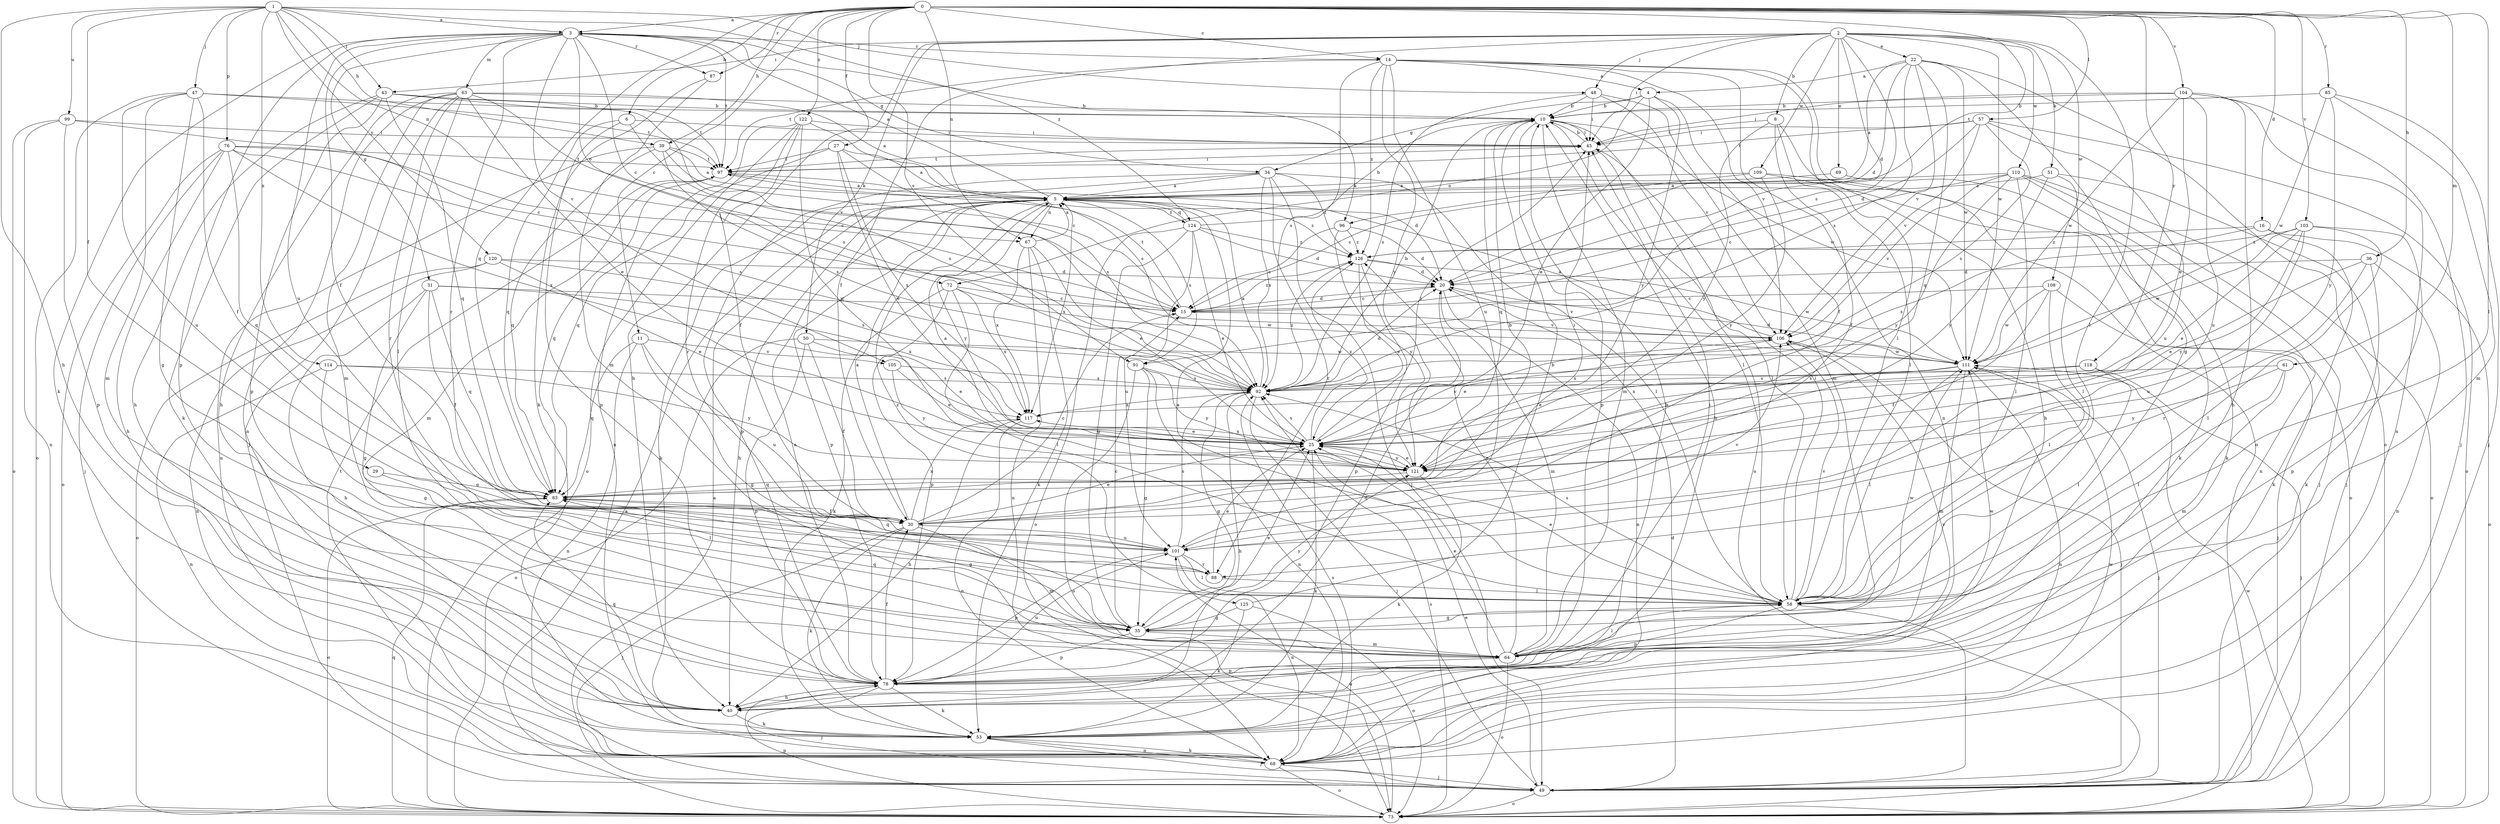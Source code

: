 strict digraph  {
0;
1;
2;
3;
4;
5;
6;
8;
10;
11;
14;
15;
16;
20;
22;
25;
27;
29;
30;
31;
34;
35;
36;
39;
40;
43;
45;
47;
48;
49;
50;
51;
53;
57;
58;
61;
63;
64;
67;
68;
69;
72;
73;
76;
78;
83;
85;
87;
88;
91;
92;
96;
97;
99;
101;
103;
104;
105;
106;
108;
109;
110;
111;
114;
117;
118;
120;
121;
122;
124;
125;
126;
0 -> 3  [label=a];
0 -> 6  [label=b];
0 -> 11  [label=c];
0 -> 14  [label=c];
0 -> 16  [label=d];
0 -> 27  [label=f];
0 -> 36  [label=h];
0 -> 39  [label=h];
0 -> 57  [label=l];
0 -> 58  [label=l];
0 -> 61  [label=m];
0 -> 67  [label=n];
0 -> 83  [label=q];
0 -> 85  [label=r];
0 -> 87  [label=r];
0 -> 91  [label=s];
0 -> 96  [label=t];
0 -> 103  [label=v];
0 -> 104  [label=v];
0 -> 118  [label=y];
0 -> 122  [label=z];
1 -> 3  [label=a];
1 -> 29  [label=f];
1 -> 39  [label=h];
1 -> 40  [label=h];
1 -> 43  [label=i];
1 -> 47  [label=j];
1 -> 48  [label=j];
1 -> 67  [label=n];
1 -> 76  [label=p];
1 -> 99  [label=u];
1 -> 114  [label=x];
1 -> 120  [label=y];
1 -> 124  [label=z];
2 -> 8  [label=b];
2 -> 20  [label=d];
2 -> 22  [label=e];
2 -> 30  [label=f];
2 -> 40  [label=h];
2 -> 43  [label=i];
2 -> 45  [label=i];
2 -> 48  [label=j];
2 -> 50  [label=k];
2 -> 51  [label=k];
2 -> 58  [label=l];
2 -> 69  [label=o];
2 -> 91  [label=s];
2 -> 108  [label=w];
2 -> 109  [label=w];
2 -> 110  [label=w];
2 -> 111  [label=w];
3 -> 14  [label=c];
3 -> 15  [label=c];
3 -> 30  [label=f];
3 -> 31  [label=g];
3 -> 34  [label=g];
3 -> 53  [label=k];
3 -> 63  [label=m];
3 -> 72  [label=o];
3 -> 78  [label=p];
3 -> 87  [label=r];
3 -> 88  [label=r];
3 -> 96  [label=t];
3 -> 97  [label=t];
3 -> 101  [label=u];
3 -> 105  [label=v];
4 -> 10  [label=b];
4 -> 25  [label=e];
4 -> 30  [label=f];
4 -> 34  [label=g];
4 -> 72  [label=o];
4 -> 121  [label=y];
5 -> 3  [label=a];
5 -> 40  [label=h];
5 -> 67  [label=n];
5 -> 78  [label=p];
5 -> 91  [label=s];
5 -> 117  [label=x];
5 -> 121  [label=y];
5 -> 124  [label=z];
5 -> 125  [label=z];
5 -> 126  [label=z];
6 -> 45  [label=i];
6 -> 78  [label=p];
6 -> 83  [label=q];
6 -> 92  [label=s];
8 -> 30  [label=f];
8 -> 40  [label=h];
8 -> 45  [label=i];
8 -> 58  [label=l];
8 -> 121  [label=y];
10 -> 45  [label=i];
10 -> 58  [label=l];
10 -> 64  [label=m];
10 -> 73  [label=o];
10 -> 78  [label=p];
10 -> 83  [label=q];
10 -> 111  [label=w];
11 -> 35  [label=g];
11 -> 68  [label=n];
11 -> 83  [label=q];
11 -> 101  [label=u];
11 -> 105  [label=v];
14 -> 4  [label=a];
14 -> 58  [label=l];
14 -> 68  [label=n];
14 -> 73  [label=o];
14 -> 92  [label=s];
14 -> 97  [label=t];
14 -> 101  [label=u];
14 -> 106  [label=v];
14 -> 121  [label=y];
14 -> 126  [label=z];
15 -> 20  [label=d];
15 -> 97  [label=t];
15 -> 106  [label=v];
15 -> 126  [label=z];
16 -> 53  [label=k];
16 -> 73  [label=o];
16 -> 92  [label=s];
16 -> 126  [label=z];
20 -> 15  [label=c];
20 -> 64  [label=m];
20 -> 68  [label=n];
20 -> 106  [label=v];
22 -> 4  [label=a];
22 -> 5  [label=a];
22 -> 20  [label=d];
22 -> 35  [label=g];
22 -> 73  [label=o];
22 -> 83  [label=q];
22 -> 92  [label=s];
22 -> 106  [label=v];
22 -> 111  [label=w];
25 -> 45  [label=i];
25 -> 53  [label=k];
25 -> 92  [label=s];
25 -> 106  [label=v];
25 -> 117  [label=x];
25 -> 121  [label=y];
25 -> 126  [label=z];
27 -> 5  [label=a];
27 -> 25  [label=e];
27 -> 83  [label=q];
27 -> 92  [label=s];
27 -> 97  [label=t];
27 -> 117  [label=x];
29 -> 58  [label=l];
29 -> 83  [label=q];
30 -> 5  [label=a];
30 -> 10  [label=b];
30 -> 15  [label=c];
30 -> 25  [label=e];
30 -> 49  [label=j];
30 -> 53  [label=k];
30 -> 64  [label=m];
30 -> 101  [label=u];
30 -> 117  [label=x];
31 -> 15  [label=c];
31 -> 30  [label=f];
31 -> 35  [label=g];
31 -> 40  [label=h];
31 -> 83  [label=q];
31 -> 117  [label=x];
34 -> 5  [label=a];
34 -> 49  [label=j];
34 -> 53  [label=k];
34 -> 58  [label=l];
34 -> 78  [label=p];
34 -> 88  [label=r];
34 -> 92  [label=s];
34 -> 126  [label=z];
35 -> 15  [label=c];
35 -> 25  [label=e];
35 -> 64  [label=m];
35 -> 78  [label=p];
35 -> 83  [label=q];
35 -> 111  [label=w];
35 -> 121  [label=y];
36 -> 20  [label=d];
36 -> 25  [label=e];
36 -> 68  [label=n];
36 -> 78  [label=p];
36 -> 88  [label=r];
39 -> 5  [label=a];
39 -> 15  [label=c];
39 -> 68  [label=n];
39 -> 83  [label=q];
39 -> 92  [label=s];
39 -> 97  [label=t];
40 -> 10  [label=b];
40 -> 20  [label=d];
40 -> 53  [label=k];
40 -> 83  [label=q];
40 -> 106  [label=v];
43 -> 10  [label=b];
43 -> 40  [label=h];
43 -> 53  [label=k];
43 -> 78  [label=p];
43 -> 83  [label=q];
43 -> 97  [label=t];
43 -> 106  [label=v];
45 -> 10  [label=b];
45 -> 58  [label=l];
45 -> 97  [label=t];
47 -> 10  [label=b];
47 -> 30  [label=f];
47 -> 35  [label=g];
47 -> 64  [label=m];
47 -> 73  [label=o];
47 -> 97  [label=t];
47 -> 101  [label=u];
48 -> 10  [label=b];
48 -> 45  [label=i];
48 -> 64  [label=m];
48 -> 92  [label=s];
48 -> 106  [label=v];
49 -> 5  [label=a];
49 -> 20  [label=d];
49 -> 25  [label=e];
49 -> 73  [label=o];
50 -> 25  [label=e];
50 -> 30  [label=f];
50 -> 73  [label=o];
50 -> 78  [label=p];
50 -> 111  [label=w];
51 -> 5  [label=a];
51 -> 49  [label=j];
51 -> 58  [label=l];
51 -> 121  [label=y];
53 -> 49  [label=j];
53 -> 68  [label=n];
57 -> 20  [label=d];
57 -> 45  [label=i];
57 -> 73  [label=o];
57 -> 92  [label=s];
57 -> 97  [label=t];
57 -> 101  [label=u];
57 -> 106  [label=v];
58 -> 5  [label=a];
58 -> 25  [label=e];
58 -> 35  [label=g];
58 -> 45  [label=i];
58 -> 49  [label=j];
58 -> 78  [label=p];
58 -> 92  [label=s];
58 -> 106  [label=v];
61 -> 58  [label=l];
61 -> 64  [label=m];
61 -> 92  [label=s];
61 -> 121  [label=y];
63 -> 5  [label=a];
63 -> 10  [label=b];
63 -> 25  [label=e];
63 -> 40  [label=h];
63 -> 49  [label=j];
63 -> 58  [label=l];
63 -> 64  [label=m];
63 -> 68  [label=n];
63 -> 88  [label=r];
63 -> 92  [label=s];
64 -> 25  [label=e];
64 -> 45  [label=i];
64 -> 58  [label=l];
64 -> 73  [label=o];
64 -> 78  [label=p];
64 -> 111  [label=w];
64 -> 126  [label=z];
67 -> 5  [label=a];
67 -> 25  [label=e];
67 -> 53  [label=k];
67 -> 68  [label=n];
67 -> 117  [label=x];
68 -> 49  [label=j];
68 -> 53  [label=k];
68 -> 73  [label=o];
68 -> 92  [label=s];
68 -> 97  [label=t];
68 -> 111  [label=w];
69 -> 5  [label=a];
69 -> 53  [label=k];
72 -> 15  [label=c];
72 -> 53  [label=k];
72 -> 58  [label=l];
72 -> 78  [label=p];
72 -> 111  [label=w];
72 -> 117  [label=x];
73 -> 5  [label=a];
73 -> 78  [label=p];
73 -> 83  [label=q];
73 -> 92  [label=s];
73 -> 101  [label=u];
73 -> 111  [label=w];
76 -> 15  [label=c];
76 -> 40  [label=h];
76 -> 49  [label=j];
76 -> 73  [label=o];
76 -> 83  [label=q];
76 -> 92  [label=s];
76 -> 97  [label=t];
76 -> 117  [label=x];
78 -> 5  [label=a];
78 -> 10  [label=b];
78 -> 30  [label=f];
78 -> 40  [label=h];
78 -> 49  [label=j];
78 -> 53  [label=k];
78 -> 101  [label=u];
83 -> 30  [label=f];
83 -> 35  [label=g];
83 -> 45  [label=i];
83 -> 73  [label=o];
85 -> 10  [label=b];
85 -> 49  [label=j];
85 -> 64  [label=m];
85 -> 111  [label=w];
85 -> 121  [label=y];
87 -> 53  [label=k];
87 -> 64  [label=m];
88 -> 25  [label=e];
88 -> 58  [label=l];
91 -> 35  [label=g];
91 -> 68  [label=n];
91 -> 73  [label=o];
91 -> 92  [label=s];
91 -> 121  [label=y];
92 -> 5  [label=a];
92 -> 10  [label=b];
92 -> 20  [label=d];
92 -> 35  [label=g];
92 -> 40  [label=h];
92 -> 49  [label=j];
92 -> 117  [label=x];
92 -> 126  [label=z];
96 -> 15  [label=c];
96 -> 20  [label=d];
96 -> 121  [label=y];
96 -> 126  [label=z];
97 -> 5  [label=a];
97 -> 20  [label=d];
97 -> 45  [label=i];
97 -> 64  [label=m];
97 -> 83  [label=q];
99 -> 15  [label=c];
99 -> 45  [label=i];
99 -> 68  [label=n];
99 -> 73  [label=o];
99 -> 78  [label=p];
101 -> 58  [label=l];
101 -> 68  [label=n];
101 -> 78  [label=p];
101 -> 83  [label=q];
101 -> 88  [label=r];
101 -> 92  [label=s];
101 -> 106  [label=v];
103 -> 25  [label=e];
103 -> 53  [label=k];
103 -> 58  [label=l];
103 -> 101  [label=u];
103 -> 111  [label=w];
103 -> 121  [label=y];
103 -> 126  [label=z];
104 -> 10  [label=b];
104 -> 25  [label=e];
104 -> 40  [label=h];
104 -> 45  [label=i];
104 -> 49  [label=j];
104 -> 68  [label=n];
104 -> 101  [label=u];
104 -> 111  [label=w];
105 -> 25  [label=e];
105 -> 92  [label=s];
105 -> 121  [label=y];
106 -> 5  [label=a];
106 -> 25  [label=e];
106 -> 49  [label=j];
106 -> 111  [label=w];
108 -> 15  [label=c];
108 -> 30  [label=f];
108 -> 49  [label=j];
108 -> 58  [label=l];
108 -> 111  [label=w];
109 -> 5  [label=a];
109 -> 15  [label=c];
109 -> 53  [label=k];
109 -> 73  [label=o];
109 -> 121  [label=y];
110 -> 5  [label=a];
110 -> 15  [label=c];
110 -> 49  [label=j];
110 -> 58  [label=l];
110 -> 68  [label=n];
110 -> 73  [label=o];
110 -> 106  [label=v];
110 -> 121  [label=y];
111 -> 20  [label=d];
111 -> 25  [label=e];
111 -> 49  [label=j];
111 -> 58  [label=l];
111 -> 64  [label=m];
111 -> 68  [label=n];
111 -> 92  [label=s];
114 -> 35  [label=g];
114 -> 68  [label=n];
114 -> 92  [label=s];
114 -> 121  [label=y];
117 -> 25  [label=e];
117 -> 40  [label=h];
117 -> 68  [label=n];
118 -> 49  [label=j];
118 -> 58  [label=l];
118 -> 92  [label=s];
118 -> 117  [label=x];
120 -> 20  [label=d];
120 -> 25  [label=e];
120 -> 68  [label=n];
120 -> 73  [label=o];
120 -> 92  [label=s];
121 -> 5  [label=a];
121 -> 25  [label=e];
121 -> 53  [label=k];
121 -> 83  [label=q];
122 -> 30  [label=f];
122 -> 45  [label=i];
122 -> 68  [label=n];
122 -> 73  [label=o];
122 -> 88  [label=r];
122 -> 92  [label=s];
122 -> 121  [label=y];
124 -> 10  [label=b];
124 -> 20  [label=d];
124 -> 25  [label=e];
124 -> 35  [label=g];
124 -> 73  [label=o];
124 -> 101  [label=u];
124 -> 126  [label=z];
124 -> 5  [label=q];
125 -> 10  [label=b];
125 -> 35  [label=g];
125 -> 53  [label=k];
125 -> 73  [label=o];
126 -> 20  [label=d];
126 -> 25  [label=e];
126 -> 78  [label=p];
126 -> 111  [label=w];
}
